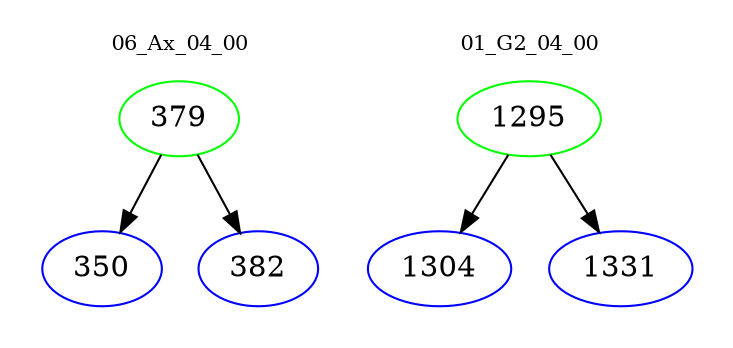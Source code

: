 digraph{
subgraph cluster_0 {
color = white
label = "06_Ax_04_00";
fontsize=10;
T0_379 [label="379", color="green"]
T0_379 -> T0_350 [color="black"]
T0_350 [label="350", color="blue"]
T0_379 -> T0_382 [color="black"]
T0_382 [label="382", color="blue"]
}
subgraph cluster_1 {
color = white
label = "01_G2_04_00";
fontsize=10;
T1_1295 [label="1295", color="green"]
T1_1295 -> T1_1304 [color="black"]
T1_1304 [label="1304", color="blue"]
T1_1295 -> T1_1331 [color="black"]
T1_1331 [label="1331", color="blue"]
}
}
